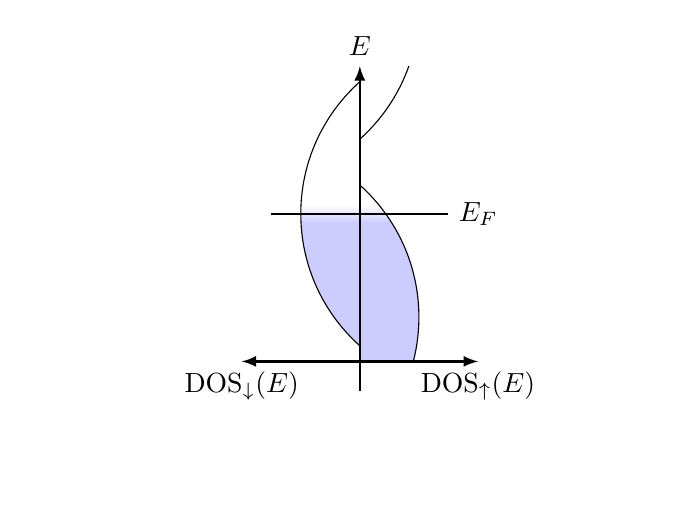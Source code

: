 \begingroup
\def\DOS{\mathrm{DOS}}
\def\fermi{0}
\def\fadewidth{0.15}
\tikzset{
  dim/.style = {
    help lines,
    latex-latex,
    shorten <= 0,
    shorten >= 0,
  },
  left dim/.style = {
    dim,
    -latex,
  },
  right dim/.style = {
    dim,
    -latex,
  },
  help lines/.append style = {
    thin,
    color=black,
    shorten <= 3,
    shorten >= 3,
  },
}

\begin{tikzpicture}[scale=0.75]
% Spin down fill
\begin{scope}
\clip (0,\fermi) rectangle (-2,-2.5);
\fill[blue!20] (2,0) circle (3);
\end{scope}
% temperature fading
\begin{scope}
\clip (2,0) circle (3);
\shade[top color=white,bottom color=blue!20]
  (0,-\fadewidth) rectangle (-2,\fadewidth);
\end{scope}
% Spin down circle
\begin{scope}
\clip (0,2.5) rectangle (-2,-2.5);
\draw (2,0) circle (3);
\end{scope}
% Spin up occupied fill and circle
\begin{scope}
\clip (0,0) rectangle (2,-2.5);
\fill[blue!20] (-2,-1.75) circle (3);
\end{scope}
% temperature fading
\begin{scope}
\clip (-2,-1.75) circle (3);
\shade[top color=white,bottom color=blue!20]
  (0,-\fadewidth) rectangle (2,\fadewidth);
\end{scope}
\begin{scope}
\clip (0,2.5) rectangle (2,-2.5);
\draw (-2,-1.75) circle(3);
\end{scope}
% Spin up unoccupied circle
\begin{scope}
\clip (0,0) rectangle (2,2.5);
\draw (-2,3.5) circle (3);
\end{scope}
\draw[-latex,thick] (0,-3) -- (0,2.5) node[above] {$E$};
\draw[thick] (-1.5,\fermi) -- (1.5,\fermi) node[right] {$E_F$};
\draw[latex-latex,thick] (-2,-2.5) node[below] {$\DOS_\downarrow(E)$} -- (2,-2.5) node[below] {$\DOS_\uparrow(E)$};
\end{tikzpicture}
\endgroup
